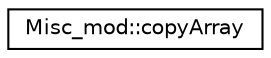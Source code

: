 digraph "Graphical Class Hierarchy"
{
 // LATEX_PDF_SIZE
  edge [fontname="Helvetica",fontsize="10",labelfontname="Helvetica",labelfontsize="10"];
  node [fontname="Helvetica",fontsize="10",shape=record];
  rankdir="LR";
  Node0 [label="Misc_mod::copyArray",height=0.2,width=0.4,color="black", fillcolor="white", style="filled",URL="$interfaceMisc__mod_1_1copyArray.html",tooltip=" "];
}
